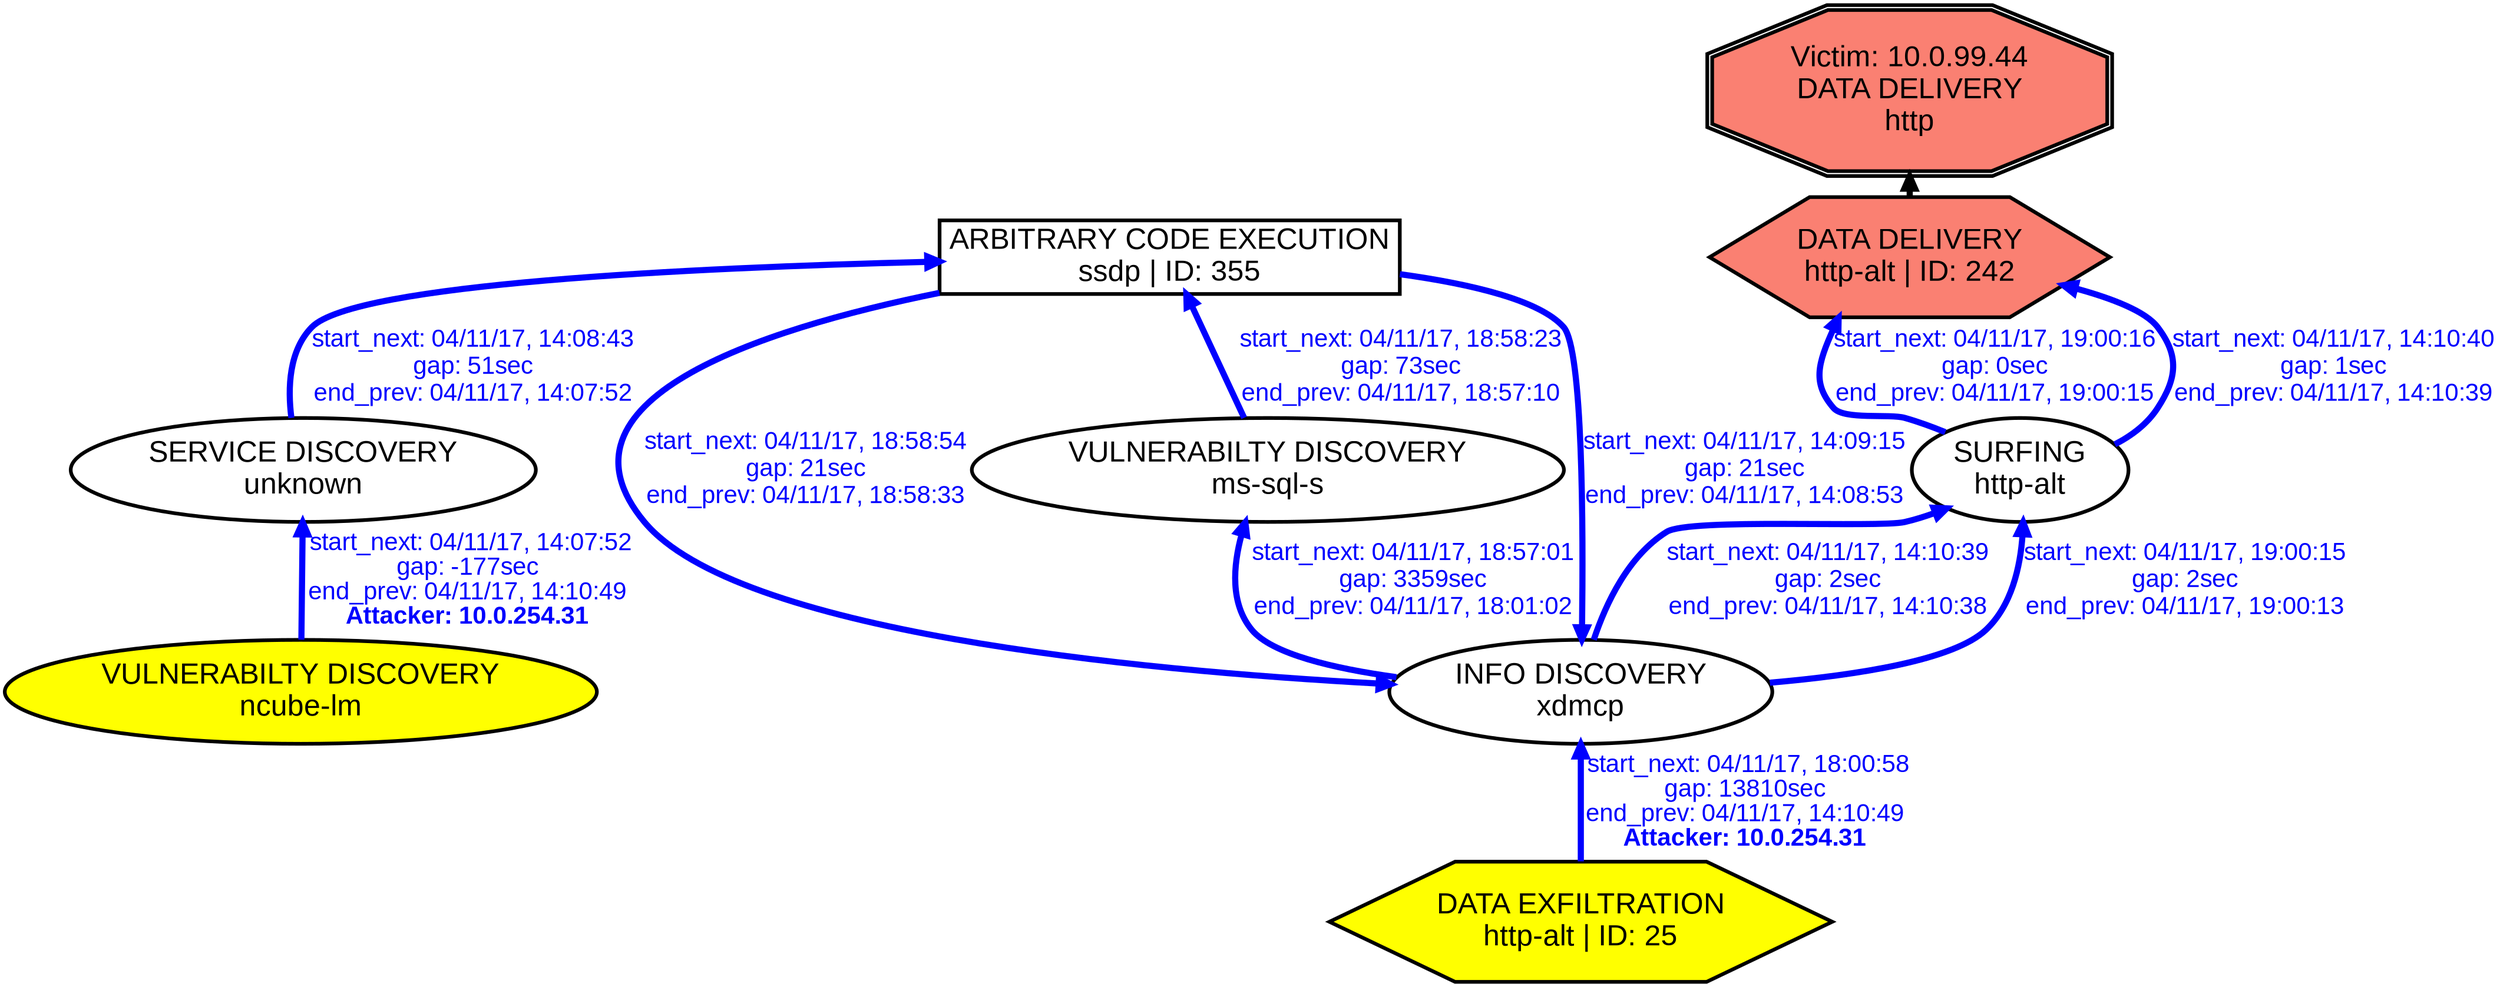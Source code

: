 digraph DATADELIVERYhttp {
rankdir="BT"; 
 graph [ nodesep="0.1", ranksep="0.02"] 
 node [ fontname=Arial, fontsize=24,penwidth=3]; 
 edge [ fontname=Arial, fontsize=20,penwidth=5 ];
"Victim: 10.0.99.44
DATA DELIVERY
http" [shape=doubleoctagon, style=filled, fillcolor=salmon];
{ rank = max; "Victim: 10.0.99.44
DATA DELIVERY
http"}
"DATA DELIVERY
http-alt | ID: 242" -> "Victim: 10.0.99.44
DATA DELIVERY
http"
"DATA DELIVERY
http-alt | ID: 242" [style=filled, fillcolor= salmon]
{ rank=same; "DATA DELIVERY
http-alt | ID: 242"}
"VULNERABILTY DISCOVERY
ncube-lm" [style=filled, fillcolor= yellow]
"VULNERABILTY DISCOVERY
ncube-lm" -> "SERVICE DISCOVERY
unknown" [ color=blue] [label=<<font color="blue"> start_next: 04/11/17, 14:07:52<br/>gap: -177sec<br/>end_prev: 04/11/17, 14:10:49</font><br/><font color="blue"><b>Attacker: 10.0.254.31</b></font>>]
"SERVICE DISCOVERY
unknown" -> "ARBITRARY CODE EXECUTION
ssdp | ID: 355" [ label="start_next: 04/11/17, 14:08:43
gap: 51sec
end_prev: 04/11/17, 14:07:52"][ fontcolor="blue" color=blue]
"ARBITRARY CODE EXECUTION
ssdp | ID: 355" -> "INFO DISCOVERY
xdmcp" [ label="start_next: 04/11/17, 14:09:15
gap: 21sec
end_prev: 04/11/17, 14:08:53"][ fontcolor="blue" color=blue]
"INFO DISCOVERY
xdmcp" -> "SURFING
http-alt" [ label="start_next: 04/11/17, 14:10:39
gap: 2sec
end_prev: 04/11/17, 14:10:38"][ fontcolor="blue" color=blue]
"SURFING
http-alt" -> "DATA DELIVERY
http-alt | ID: 242" [ label="start_next: 04/11/17, 14:10:40
gap: 1sec
end_prev: 04/11/17, 14:10:39"][ fontcolor="blue" color=blue]
"DATA EXFILTRATION
http-alt | ID: 25" [style=filled, fillcolor= yellow]
"DATA EXFILTRATION
http-alt | ID: 25" -> "INFO DISCOVERY
xdmcp" [ color=blue] [label=<<font color="blue"> start_next: 04/11/17, 18:00:58<br/>gap: 13810sec<br/>end_prev: 04/11/17, 14:10:49</font><br/><font color="blue"><b>Attacker: 10.0.254.31</b></font>>]
"INFO DISCOVERY
xdmcp" -> "VULNERABILTY DISCOVERY
ms-sql-s" [ label="start_next: 04/11/17, 18:57:01
gap: 3359sec
end_prev: 04/11/17, 18:01:02"][ fontcolor="blue" color=blue]
"VULNERABILTY DISCOVERY
ms-sql-s" -> "ARBITRARY CODE EXECUTION
ssdp | ID: 355" [ label="start_next: 04/11/17, 18:58:23
gap: 73sec
end_prev: 04/11/17, 18:57:10"][ fontcolor="blue" color=blue]
"ARBITRARY CODE EXECUTION
ssdp | ID: 355" -> "INFO DISCOVERY
xdmcp" [ label="start_next: 04/11/17, 18:58:54
gap: 21sec
end_prev: 04/11/17, 18:58:33"][ fontcolor="blue" color=blue]
"INFO DISCOVERY
xdmcp" -> "SURFING
http-alt" [ label="start_next: 04/11/17, 19:00:15
gap: 2sec
end_prev: 04/11/17, 19:00:13"][ fontcolor="blue" color=blue]
"SURFING
http-alt" -> "DATA DELIVERY
http-alt | ID: 242" [ label="start_next: 04/11/17, 19:00:16
gap: 0sec
end_prev: 04/11/17, 19:00:15"][ fontcolor="blue" color=blue]
"VULNERABILTY DISCOVERY
ncube-lm" [shape=oval]
"VULNERABILTY DISCOVERY
ncube-lm" [tooltip="ET POLICY Suspicious inbound to mySQL port 3306
ET POLICY Suspicious inbound to mSQL port 4333
ET POLICY Suspicious inbound to MSSQL port 1433
ET POLICY Suspicious inbound to Oracle SQL port 1521
ET SCAN Nessus User Agent
ET POLICY Suspicious inbound to PostgreSQL port 5432"]
"SERVICE DISCOVERY
unknown" [shape=oval]
"SERVICE DISCOVERY
unknown" [tooltip="ET SCAN Potential VNC Scan 5900-5920"]
"ARBITRARY CODE EXECUTION
ssdp | ID: 355" [shape=box]
"ARBITRARY CODE EXECUTION
ssdp | ID: 355" [tooltip="GPL MISC UPnP malformed advertisement"]
"INFO DISCOVERY
xdmcp" [shape=oval]
"INFO DISCOVERY
xdmcp" [tooltip="GPL WEB_SERVER mod_gzip_status access
GPL RPC xdmcp info query"]
"SURFING
http-alt" [shape=oval]
"SURFING
http-alt" [tooltip="ET WEB_SERVER WEB-PHP phpinfo access"]
"DATA DELIVERY
http-alt | ID: 242" [shape=hexagon]
"DATA DELIVERY
http-alt | ID: 242" [tooltip="ET WEB_SERVER PHP Possible php Remote File Inclusion Attempt
ET WEB_SERVER PHP tags in HTTP POST
GPL WEB_SERVER perl post attempt"]
"DATA EXFILTRATION
http-alt | ID: 25" [shape=hexagon]
"DATA EXFILTRATION
http-alt | ID: 25" [tooltip="ET WEB_SPECIFIC_APPS PHP-CGI query string parameter vulnerability"]
"VULNERABILTY DISCOVERY
ms-sql-s" [shape=oval]
"VULNERABILTY DISCOVERY
ms-sql-s" [tooltip="ET POLICY Suspicious inbound to MSSQL port 1433
ET POLICY Suspicious inbound to mySQL port 3306
ET POLICY Suspicious inbound to mSQL port 4333"]
}
